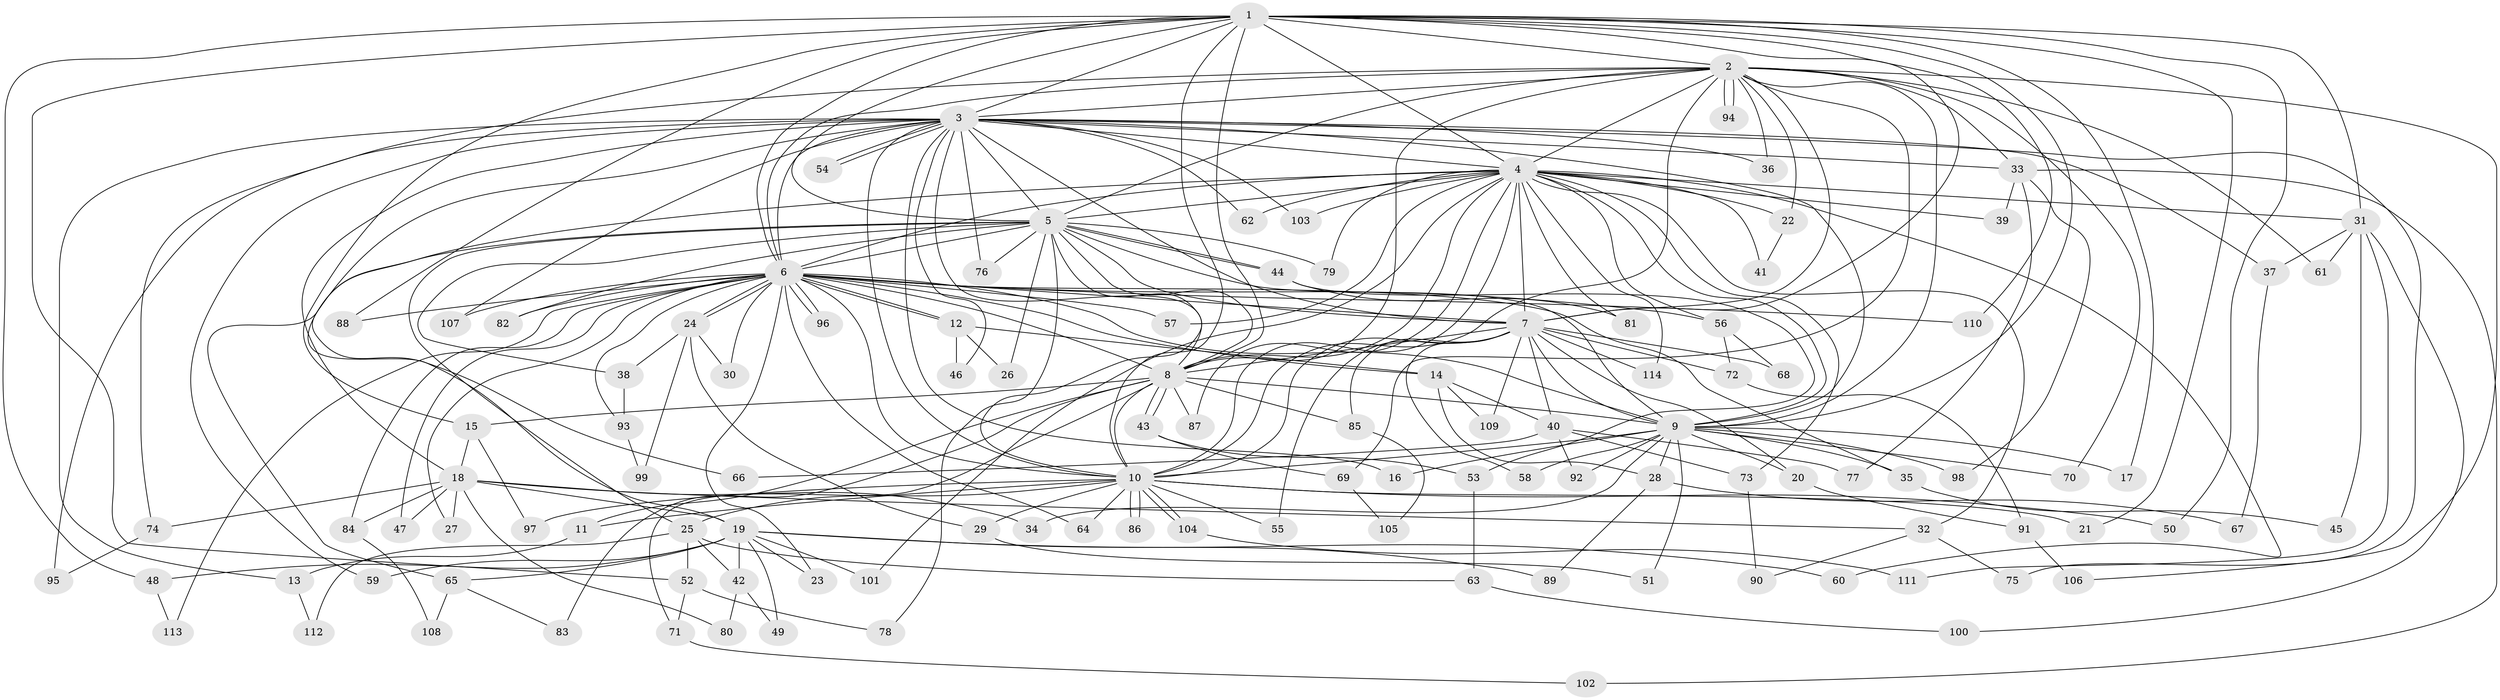 // coarse degree distribution, {13: 0.043478260869565216, 15: 0.021739130434782608, 12: 0.043478260869565216, 24: 0.021739130434782608, 11: 0.043478260869565216, 10: 0.043478260869565216, 16: 0.021739130434782608, 3: 0.10869565217391304, 7: 0.06521739130434782, 4: 0.06521739130434782, 2: 0.34782608695652173, 5: 0.06521739130434782, 6: 0.043478260869565216, 8: 0.021739130434782608, 1: 0.043478260869565216}
// Generated by graph-tools (version 1.1) at 2025/50/03/04/25 22:50:01]
// undirected, 114 vertices, 253 edges
graph export_dot {
  node [color=gray90,style=filled];
  1;
  2;
  3;
  4;
  5;
  6;
  7;
  8;
  9;
  10;
  11;
  12;
  13;
  14;
  15;
  16;
  17;
  18;
  19;
  20;
  21;
  22;
  23;
  24;
  25;
  26;
  27;
  28;
  29;
  30;
  31;
  32;
  33;
  34;
  35;
  36;
  37;
  38;
  39;
  40;
  41;
  42;
  43;
  44;
  45;
  46;
  47;
  48;
  49;
  50;
  51;
  52;
  53;
  54;
  55;
  56;
  57;
  58;
  59;
  60;
  61;
  62;
  63;
  64;
  65;
  66;
  67;
  68;
  69;
  70;
  71;
  72;
  73;
  74;
  75;
  76;
  77;
  78;
  79;
  80;
  81;
  82;
  83;
  84;
  85;
  86;
  87;
  88;
  89;
  90;
  91;
  92;
  93;
  94;
  95;
  96;
  97;
  98;
  99;
  100;
  101;
  102;
  103;
  104;
  105;
  106;
  107;
  108;
  109;
  110;
  111;
  112;
  113;
  114;
  1 -- 2;
  1 -- 3;
  1 -- 4;
  1 -- 5;
  1 -- 6;
  1 -- 7;
  1 -- 8;
  1 -- 9;
  1 -- 10;
  1 -- 15;
  1 -- 17;
  1 -- 21;
  1 -- 31;
  1 -- 48;
  1 -- 50;
  1 -- 52;
  1 -- 88;
  1 -- 110;
  2 -- 3;
  2 -- 4;
  2 -- 5;
  2 -- 6;
  2 -- 7;
  2 -- 8;
  2 -- 9;
  2 -- 10;
  2 -- 22;
  2 -- 33;
  2 -- 36;
  2 -- 61;
  2 -- 69;
  2 -- 70;
  2 -- 74;
  2 -- 94;
  2 -- 94;
  2 -- 106;
  3 -- 4;
  3 -- 5;
  3 -- 6;
  3 -- 7;
  3 -- 8;
  3 -- 9;
  3 -- 10;
  3 -- 13;
  3 -- 16;
  3 -- 18;
  3 -- 33;
  3 -- 36;
  3 -- 37;
  3 -- 46;
  3 -- 54;
  3 -- 54;
  3 -- 59;
  3 -- 62;
  3 -- 66;
  3 -- 75;
  3 -- 76;
  3 -- 95;
  3 -- 103;
  3 -- 107;
  4 -- 5;
  4 -- 6;
  4 -- 7;
  4 -- 8;
  4 -- 9;
  4 -- 10;
  4 -- 19;
  4 -- 22;
  4 -- 31;
  4 -- 32;
  4 -- 39;
  4 -- 41;
  4 -- 56;
  4 -- 57;
  4 -- 60;
  4 -- 62;
  4 -- 73;
  4 -- 79;
  4 -- 81;
  4 -- 87;
  4 -- 101;
  4 -- 103;
  4 -- 114;
  5 -- 6;
  5 -- 7;
  5 -- 8;
  5 -- 9;
  5 -- 10;
  5 -- 25;
  5 -- 26;
  5 -- 38;
  5 -- 44;
  5 -- 44;
  5 -- 65;
  5 -- 76;
  5 -- 78;
  5 -- 79;
  5 -- 82;
  6 -- 7;
  6 -- 8;
  6 -- 9;
  6 -- 10;
  6 -- 12;
  6 -- 12;
  6 -- 14;
  6 -- 23;
  6 -- 24;
  6 -- 24;
  6 -- 27;
  6 -- 30;
  6 -- 35;
  6 -- 47;
  6 -- 56;
  6 -- 57;
  6 -- 64;
  6 -- 82;
  6 -- 84;
  6 -- 88;
  6 -- 93;
  6 -- 96;
  6 -- 96;
  6 -- 107;
  6 -- 110;
  6 -- 113;
  7 -- 8;
  7 -- 9;
  7 -- 10;
  7 -- 20;
  7 -- 40;
  7 -- 55;
  7 -- 58;
  7 -- 68;
  7 -- 72;
  7 -- 85;
  7 -- 109;
  7 -- 114;
  8 -- 9;
  8 -- 10;
  8 -- 11;
  8 -- 15;
  8 -- 43;
  8 -- 43;
  8 -- 71;
  8 -- 83;
  8 -- 85;
  8 -- 87;
  9 -- 10;
  9 -- 16;
  9 -- 17;
  9 -- 20;
  9 -- 28;
  9 -- 34;
  9 -- 35;
  9 -- 51;
  9 -- 58;
  9 -- 70;
  9 -- 92;
  9 -- 98;
  10 -- 11;
  10 -- 21;
  10 -- 25;
  10 -- 29;
  10 -- 50;
  10 -- 55;
  10 -- 64;
  10 -- 86;
  10 -- 86;
  10 -- 97;
  10 -- 104;
  10 -- 104;
  11 -- 13;
  12 -- 14;
  12 -- 26;
  12 -- 46;
  13 -- 112;
  14 -- 28;
  14 -- 40;
  14 -- 109;
  15 -- 18;
  15 -- 97;
  18 -- 19;
  18 -- 27;
  18 -- 32;
  18 -- 34;
  18 -- 47;
  18 -- 74;
  18 -- 80;
  18 -- 84;
  19 -- 23;
  19 -- 42;
  19 -- 48;
  19 -- 49;
  19 -- 59;
  19 -- 60;
  19 -- 65;
  19 -- 89;
  19 -- 101;
  20 -- 91;
  22 -- 41;
  24 -- 29;
  24 -- 30;
  24 -- 38;
  24 -- 99;
  25 -- 42;
  25 -- 52;
  25 -- 63;
  25 -- 112;
  28 -- 67;
  28 -- 89;
  29 -- 51;
  31 -- 37;
  31 -- 45;
  31 -- 61;
  31 -- 100;
  31 -- 111;
  32 -- 75;
  32 -- 90;
  33 -- 39;
  33 -- 77;
  33 -- 98;
  33 -- 102;
  35 -- 45;
  37 -- 67;
  38 -- 93;
  40 -- 66;
  40 -- 73;
  40 -- 77;
  40 -- 92;
  42 -- 49;
  42 -- 80;
  43 -- 53;
  43 -- 69;
  44 -- 53;
  44 -- 81;
  48 -- 113;
  52 -- 71;
  52 -- 78;
  53 -- 63;
  56 -- 68;
  56 -- 72;
  63 -- 100;
  65 -- 83;
  65 -- 108;
  69 -- 105;
  71 -- 102;
  72 -- 91;
  73 -- 90;
  74 -- 95;
  84 -- 108;
  85 -- 105;
  91 -- 106;
  93 -- 99;
  104 -- 111;
}
